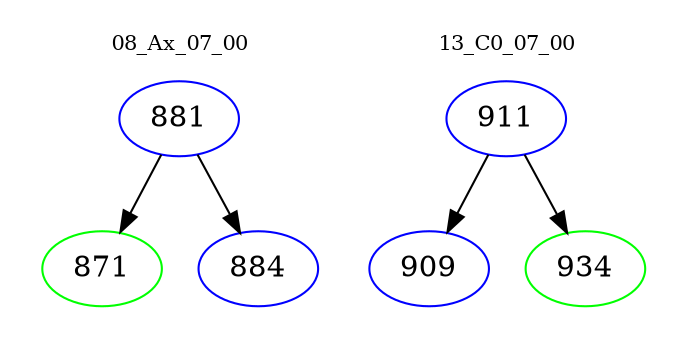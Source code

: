 digraph{
subgraph cluster_0 {
color = white
label = "08_Ax_07_00";
fontsize=10;
T0_881 [label="881", color="blue"]
T0_881 -> T0_871 [color="black"]
T0_871 [label="871", color="green"]
T0_881 -> T0_884 [color="black"]
T0_884 [label="884", color="blue"]
}
subgraph cluster_1 {
color = white
label = "13_C0_07_00";
fontsize=10;
T1_911 [label="911", color="blue"]
T1_911 -> T1_909 [color="black"]
T1_909 [label="909", color="blue"]
T1_911 -> T1_934 [color="black"]
T1_934 [label="934", color="green"]
}
}
